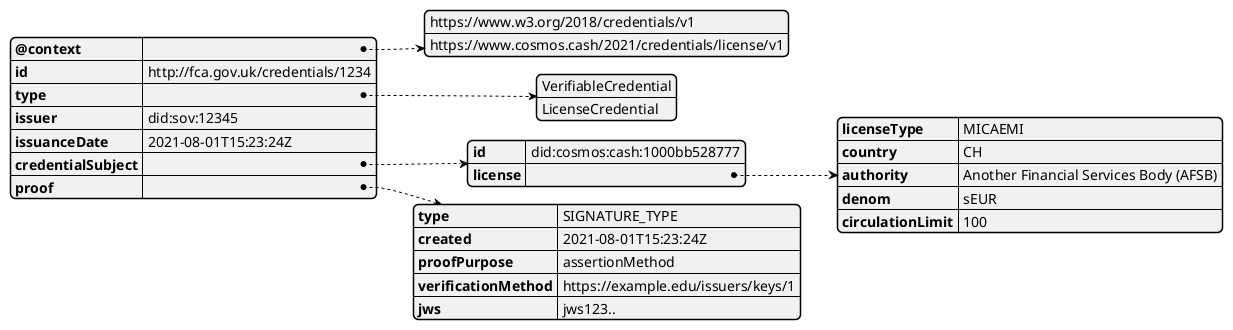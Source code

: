 @startjson LicenseCredential
{
	"@context": [
		"https://www.w3.org/2018/credentials/v1",
		"https://www.cosmos.cash/2021/credentials/license/v1"
	],
	"id": "http://fca.gov.uk/credentials/1234",
	"type": [
		"VerifiableCredential", 
		"LicenseCredential"
	],
	"issuer": "did:sov:12345",
	"issuanceDate": "2021-08-01T15:23:24Z",
	"credentialSubject": {
      "id": "did:cosmos:cash:1000bb528777",
      "license": {
        "licenseType": "MICAEMI",
        "country": "CH",
        "authority": "Another Financial Services Body (AFSB)",
        "denom": "sEUR",
        "circulationLimit": 100
      }
	},
	"proof": {
		"type": "SIGNATURE_TYPE",
		"created": "2021-08-01T15:23:24Z",
		"proofPurpose": "assertionMethod",
		"verificationMethod": "https://example.edu/issuers/keys/1",
		"jws": "jws123.."
  }
}
@endjson


